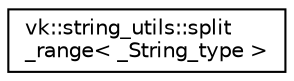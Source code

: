 digraph "Graphical Class Hierarchy"
{
 // LATEX_PDF_SIZE
  edge [fontname="Helvetica",fontsize="10",labelfontname="Helvetica",labelfontsize="10"];
  node [fontname="Helvetica",fontsize="10",shape=record];
  rankdir="LR";
  Node0 [label="vk::string_utils::split\l_range\< _String_type \>",height=0.2,width=0.4,color="black", fillcolor="white", style="filled",URL="$classvk_1_1string__utils_1_1split__range.html",tooltip=" "];
}
